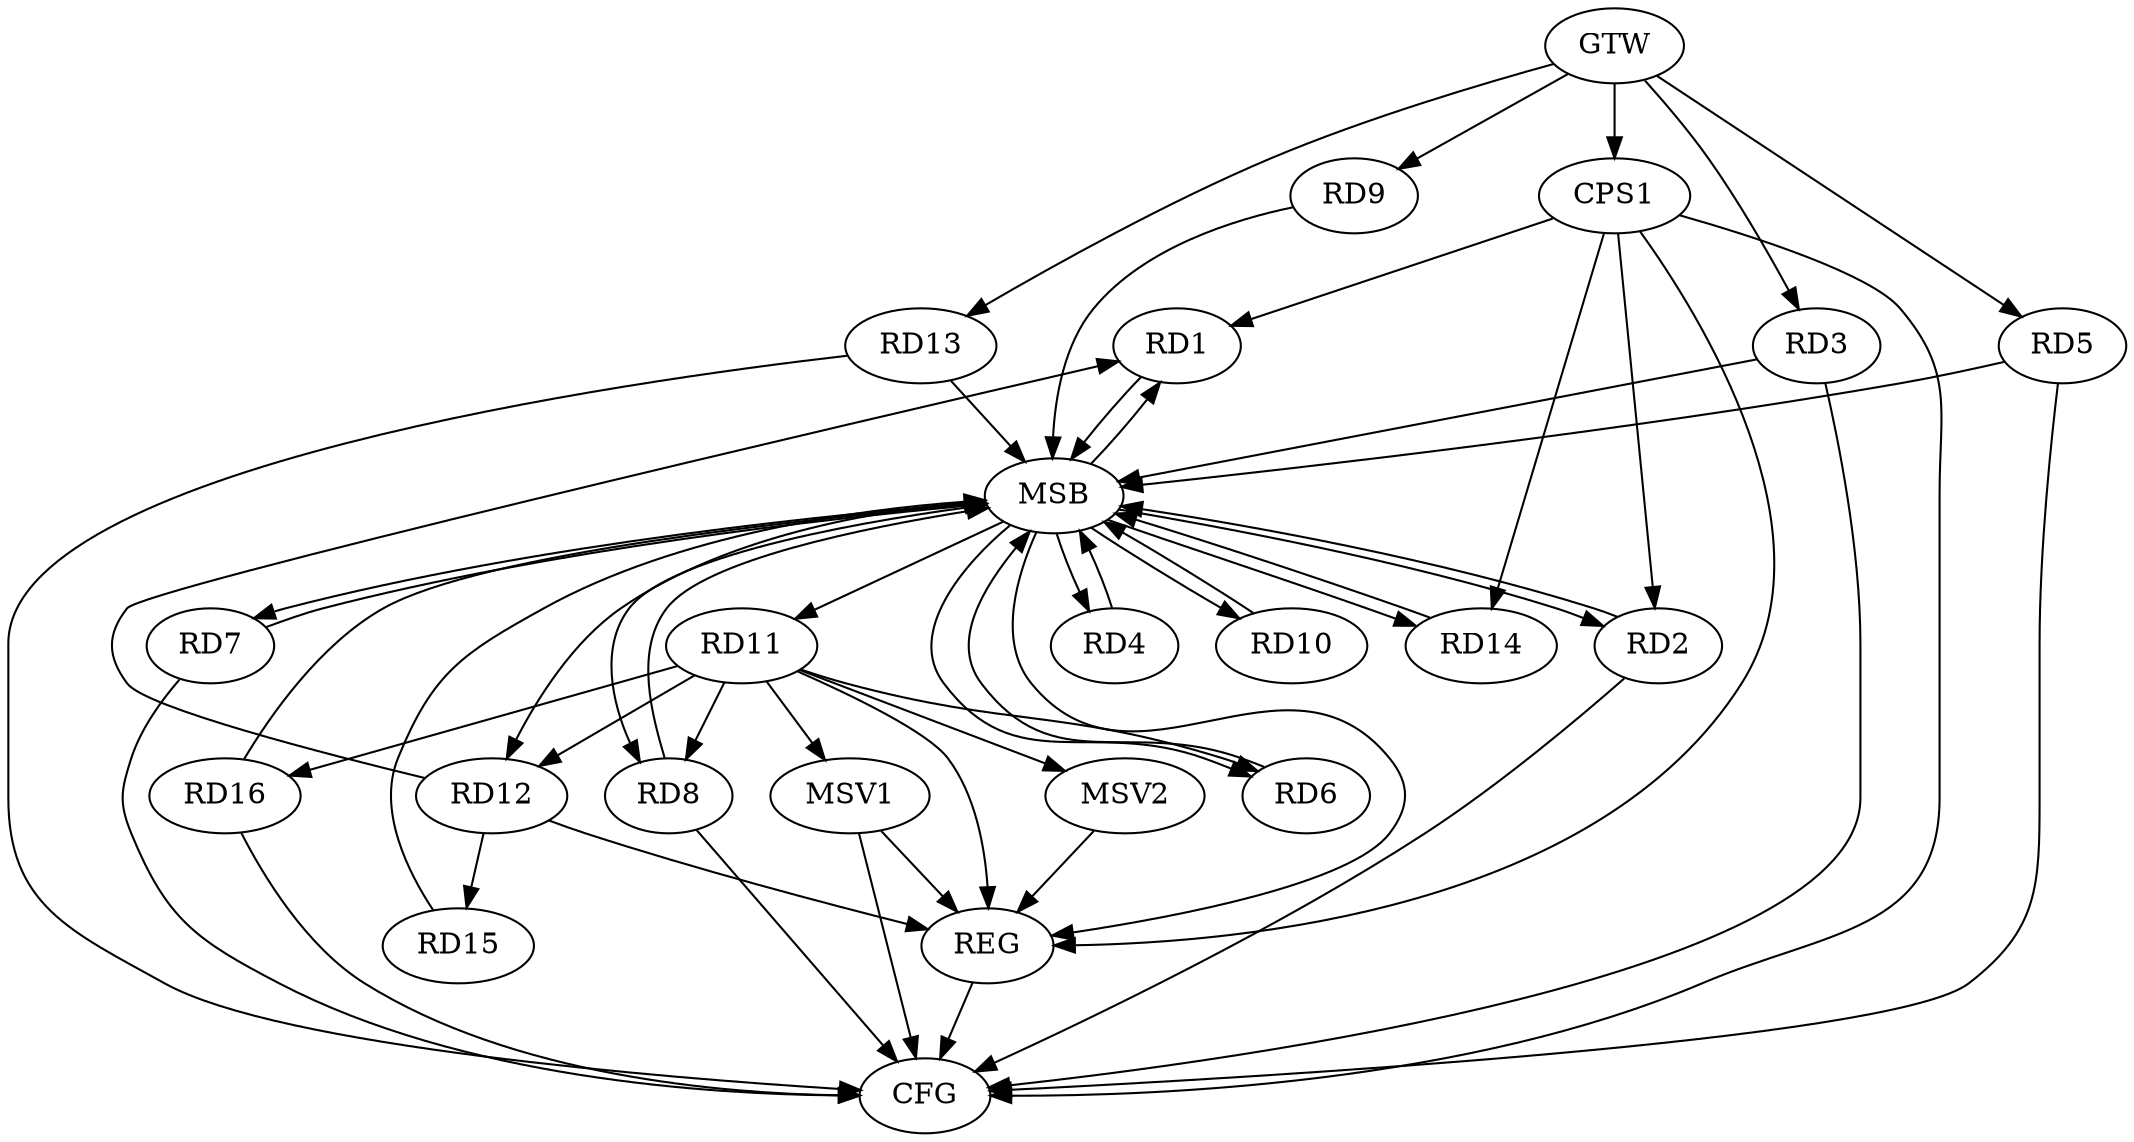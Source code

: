 strict digraph G {
  RD1 [ label="RD1" ];
  RD2 [ label="RD2" ];
  RD3 [ label="RD3" ];
  RD4 [ label="RD4" ];
  RD5 [ label="RD5" ];
  RD6 [ label="RD6" ];
  RD7 [ label="RD7" ];
  RD8 [ label="RD8" ];
  RD9 [ label="RD9" ];
  RD10 [ label="RD10" ];
  RD11 [ label="RD11" ];
  RD12 [ label="RD12" ];
  RD13 [ label="RD13" ];
  RD14 [ label="RD14" ];
  RD15 [ label="RD15" ];
  RD16 [ label="RD16" ];
  CPS1 [ label="CPS1" ];
  GTW [ label="GTW" ];
  REG [ label="REG" ];
  MSB [ label="MSB" ];
  CFG [ label="CFG" ];
  MSV1 [ label="MSV1" ];
  MSV2 [ label="MSV2" ];
  RD12 -> RD1;
  RD11 -> RD6;
  RD11 -> RD8;
  RD11 -> RD12;
  RD11 -> RD16;
  RD12 -> RD15;
  CPS1 -> RD1;
  CPS1 -> RD2;
  CPS1 -> RD14;
  GTW -> RD3;
  GTW -> RD5;
  GTW -> RD9;
  GTW -> RD13;
  GTW -> CPS1;
  RD11 -> REG;
  RD12 -> REG;
  CPS1 -> REG;
  RD1 -> MSB;
  MSB -> REG;
  RD2 -> MSB;
  RD3 -> MSB;
  MSB -> RD7;
  MSB -> RD12;
  RD4 -> MSB;
  MSB -> RD1;
  RD5 -> MSB;
  RD6 -> MSB;
  MSB -> RD8;
  RD7 -> MSB;
  MSB -> RD6;
  RD8 -> MSB;
  MSB -> RD4;
  RD9 -> MSB;
  MSB -> RD10;
  RD10 -> MSB;
  MSB -> RD11;
  RD13 -> MSB;
  RD14 -> MSB;
  RD15 -> MSB;
  MSB -> RD2;
  RD16 -> MSB;
  MSB -> RD14;
  RD16 -> CFG;
  RD3 -> CFG;
  RD2 -> CFG;
  RD13 -> CFG;
  RD7 -> CFG;
  CPS1 -> CFG;
  RD8 -> CFG;
  RD5 -> CFG;
  REG -> CFG;
  RD11 -> MSV1;
  MSV1 -> REG;
  MSV1 -> CFG;
  RD11 -> MSV2;
  MSV2 -> REG;
}
